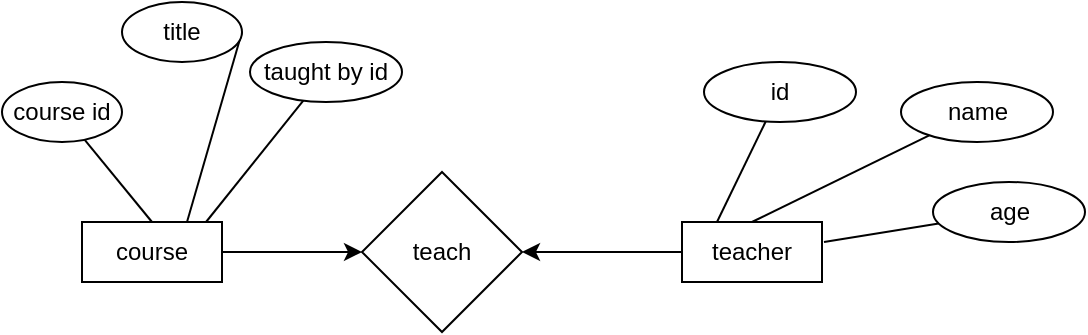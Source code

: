 <mxfile version="21.1.1" type="github">
  <diagram name="第1頁" id="izqqchvkeChoprTOHGF7">
    <mxGraphModel dx="625" dy="349" grid="1" gridSize="10" guides="1" tooltips="1" connect="1" arrows="1" fold="1" page="1" pageScale="1" pageWidth="827" pageHeight="1169" math="0" shadow="0">
      <root>
        <mxCell id="0" />
        <mxCell id="1" parent="0" />
        <mxCell id="hrECcgzoFhyZReoRY3EB-3" value="" style="edgeStyle=orthogonalEdgeStyle;rounded=0;orthogonalLoop=1;jettySize=auto;html=1;" edge="1" parent="1" source="0pe9_hopcAu_G4nnsLJK-1" target="hrECcgzoFhyZReoRY3EB-1">
          <mxGeometry relative="1" as="geometry" />
        </mxCell>
        <mxCell id="0pe9_hopcAu_G4nnsLJK-1" value="course" style="rounded=0;whiteSpace=wrap;html=1;" parent="1" vertex="1">
          <mxGeometry x="220" y="370" width="70" height="30" as="geometry" />
        </mxCell>
        <mxCell id="hrECcgzoFhyZReoRY3EB-2" value="" style="edgeStyle=orthogonalEdgeStyle;rounded=0;orthogonalLoop=1;jettySize=auto;html=1;" edge="1" parent="1" source="0pe9_hopcAu_G4nnsLJK-2" target="hrECcgzoFhyZReoRY3EB-1">
          <mxGeometry relative="1" as="geometry" />
        </mxCell>
        <mxCell id="0pe9_hopcAu_G4nnsLJK-2" value="teacher" style="rounded=0;whiteSpace=wrap;html=1;" parent="1" vertex="1">
          <mxGeometry x="520" y="370" width="70" height="30" as="geometry" />
        </mxCell>
        <mxCell id="0pe9_hopcAu_G4nnsLJK-8" value="" style="endArrow=none;html=1;rounded=0;exitX=0.5;exitY=0;exitDx=0;exitDy=0;" parent="1" source="0pe9_hopcAu_G4nnsLJK-1" target="0pe9_hopcAu_G4nnsLJK-9" edge="1">
          <mxGeometry width="50" height="50" relative="1" as="geometry">
            <mxPoint x="390" y="420" as="sourcePoint" />
            <mxPoint x="240" y="320" as="targetPoint" />
          </mxGeometry>
        </mxCell>
        <mxCell id="0pe9_hopcAu_G4nnsLJK-9" value="course id" style="ellipse;whiteSpace=wrap;html=1;" parent="1" vertex="1">
          <mxGeometry x="180" y="300" width="60" height="30" as="geometry" />
        </mxCell>
        <mxCell id="0pe9_hopcAu_G4nnsLJK-10" value="" style="endArrow=none;html=1;rounded=0;exitX=0.75;exitY=0;exitDx=0;exitDy=0;entryX=1;entryY=0.5;entryDx=0;entryDy=0;" parent="1" target="0pe9_hopcAu_G4nnsLJK-11" edge="1">
          <mxGeometry width="50" height="50" relative="1" as="geometry">
            <mxPoint x="272.5" y="370" as="sourcePoint" />
            <mxPoint x="300" y="310" as="targetPoint" />
          </mxGeometry>
        </mxCell>
        <mxCell id="0pe9_hopcAu_G4nnsLJK-11" value="title" style="ellipse;whiteSpace=wrap;html=1;" parent="1" vertex="1">
          <mxGeometry x="240" y="260" width="60" height="30" as="geometry" />
        </mxCell>
        <mxCell id="0pe9_hopcAu_G4nnsLJK-15" value="" style="endArrow=none;html=1;rounded=0;exitX=0.886;exitY=0;exitDx=0;exitDy=0;exitPerimeter=0;" parent="1" source="0pe9_hopcAu_G4nnsLJK-1" target="0pe9_hopcAu_G4nnsLJK-16" edge="1">
          <mxGeometry width="50" height="50" relative="1" as="geometry">
            <mxPoint x="290" y="360" as="sourcePoint" />
            <mxPoint x="364" y="300" as="targetPoint" />
          </mxGeometry>
        </mxCell>
        <mxCell id="0pe9_hopcAu_G4nnsLJK-16" value="taught by id" style="ellipse;whiteSpace=wrap;html=1;" parent="1" vertex="1">
          <mxGeometry x="304" y="280" width="76" height="30" as="geometry" />
        </mxCell>
        <mxCell id="0pe9_hopcAu_G4nnsLJK-17" value="" style="endArrow=none;html=1;rounded=0;exitX=0.25;exitY=0;exitDx=0;exitDy=0;" parent="1" source="0pe9_hopcAu_G4nnsLJK-2" target="0pe9_hopcAu_G4nnsLJK-18" edge="1">
          <mxGeometry width="50" height="50" relative="1" as="geometry">
            <mxPoint x="542" y="400" as="sourcePoint" />
            <mxPoint x="591" y="310" as="targetPoint" />
          </mxGeometry>
        </mxCell>
        <mxCell id="0pe9_hopcAu_G4nnsLJK-18" value="id" style="ellipse;whiteSpace=wrap;html=1;" parent="1" vertex="1">
          <mxGeometry x="531" y="290" width="76" height="30" as="geometry" />
        </mxCell>
        <mxCell id="0pe9_hopcAu_G4nnsLJK-20" value="" style="endArrow=none;html=1;rounded=0;exitX=0.75;exitY=0;exitDx=0;exitDy=0;" parent="1" target="0pe9_hopcAu_G4nnsLJK-21" edge="1">
          <mxGeometry width="50" height="50" relative="1" as="geometry">
            <mxPoint x="555" y="370" as="sourcePoint" />
            <mxPoint x="689.5" y="320" as="targetPoint" />
          </mxGeometry>
        </mxCell>
        <mxCell id="0pe9_hopcAu_G4nnsLJK-21" value="name" style="ellipse;whiteSpace=wrap;html=1;" parent="1" vertex="1">
          <mxGeometry x="629.5" y="300" width="76" height="30" as="geometry" />
        </mxCell>
        <mxCell id="0pe9_hopcAu_G4nnsLJK-22" value="" style="endArrow=none;html=1;rounded=0;" parent="1" target="0pe9_hopcAu_G4nnsLJK-23" edge="1">
          <mxGeometry width="50" height="50" relative="1" as="geometry">
            <mxPoint x="591" y="380" as="sourcePoint" />
            <mxPoint x="705.5" y="370" as="targetPoint" />
          </mxGeometry>
        </mxCell>
        <mxCell id="0pe9_hopcAu_G4nnsLJK-23" value="age" style="ellipse;whiteSpace=wrap;html=1;" parent="1" vertex="1">
          <mxGeometry x="645.5" y="350" width="76" height="30" as="geometry" />
        </mxCell>
        <mxCell id="hrECcgzoFhyZReoRY3EB-1" value="teach" style="rhombus;whiteSpace=wrap;html=1;" vertex="1" parent="1">
          <mxGeometry x="360" y="345" width="80" height="80" as="geometry" />
        </mxCell>
      </root>
    </mxGraphModel>
  </diagram>
</mxfile>
